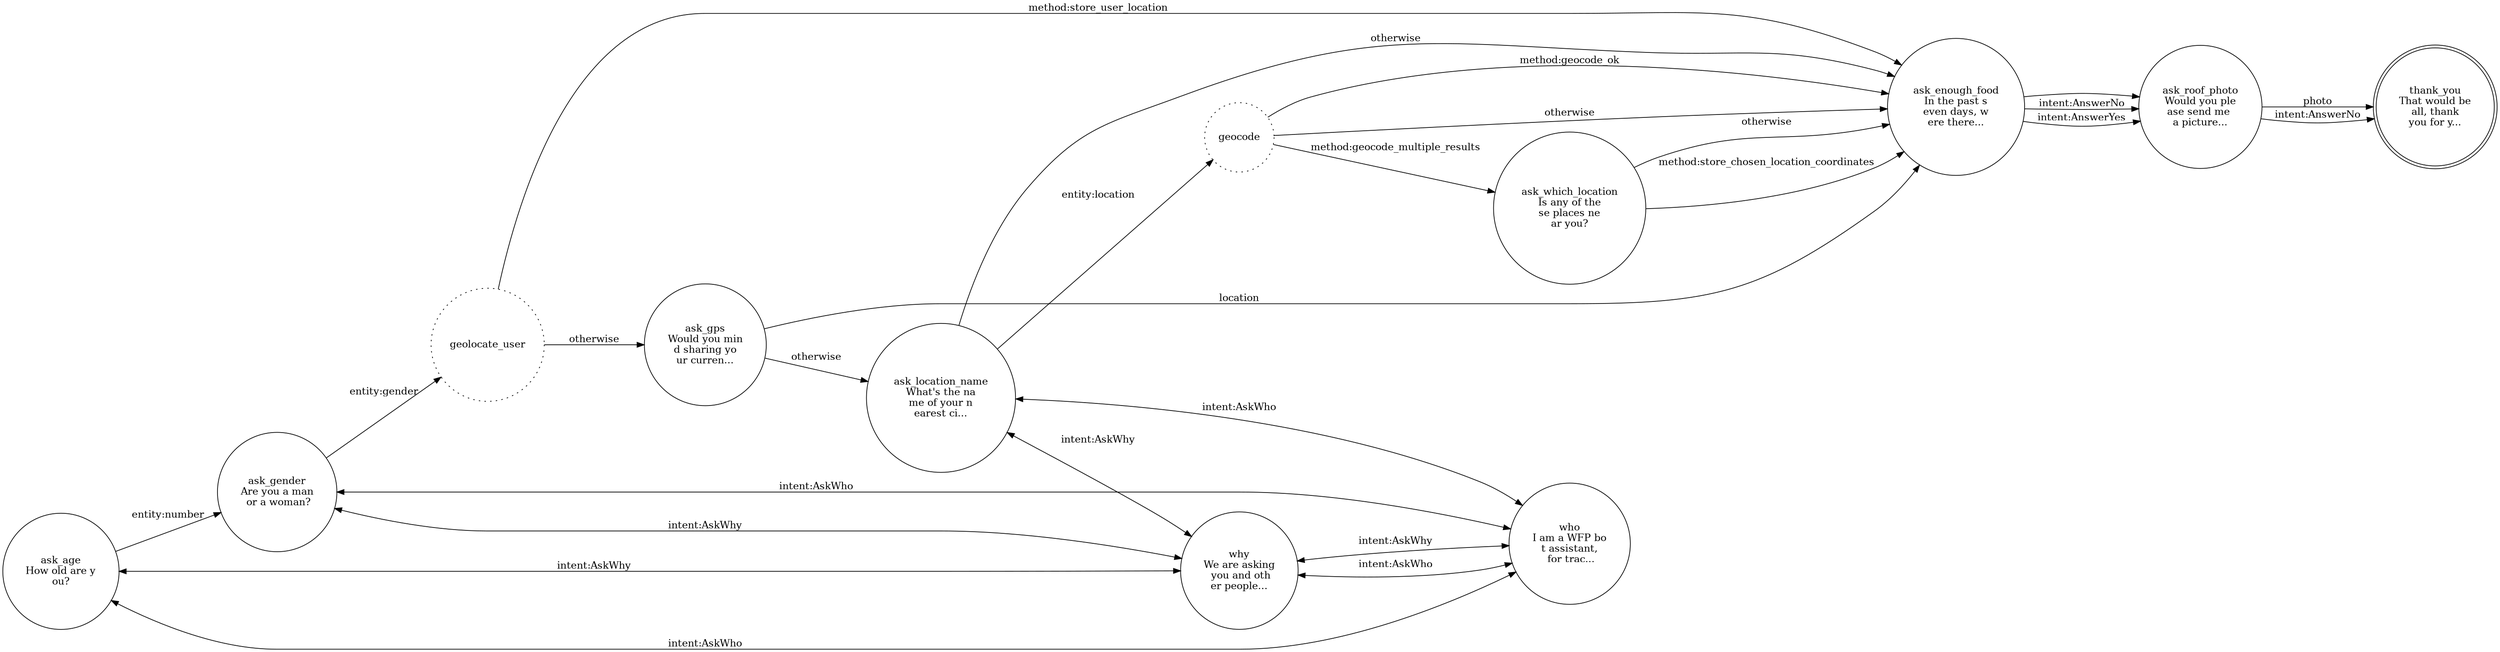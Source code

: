 digraph survey_flow {
	rankdir=LR;
	size="40";
	ask_age [ label = "ask_age
How old are y
ou?", shape = circle, style= solid ];
	ask_gender [ label = "ask_gender
Are you a man
 or a woman?
", shape = circle, style= solid ];
	geolocate_user [ label = "geolocate_user
", shape = circle, style= dotted ];
	ask_gps [ label = "ask_gps
Would you min
d sharing yo
ur curren...
", shape = circle, style= solid ];
	ask_location_name [ label = "ask_location_name
What's the na
me of your n
earest ci...
", shape = circle, style= solid ];
	geocode [ label = "geocode
", shape = circle, style= dotted ];
	ask_which_location [ label = "ask_which_location
Is any of the
se places ne
ar you?", shape = circle, style= solid ];
	ask_enough_food [ label = "ask_enough_food
In the past s
even days, w
ere there...
", shape = circle, style= solid ];
	ask_roof_photo [ label = "ask_roof_photo
Would you ple
ase send me 
a picture...
", shape = circle, style= solid ];
	thank_you [ label = "thank_you
That would be
 all, thank 
you for y...
", shape = doublecircle, style= solid ];
	why [ label = "why
We are asking
 you and oth
er people...
", shape = circle, style= solid ];
	who [ label = "who
I am a WFP bo
t assistant,
 for trac...
", shape = circle, style= solid ];
	ask_age -> ask_gender [ label = "entity:number", dir = forward ];
	ask_age -> why [ label = "intent:AskWhy", dir = both ];
	ask_age -> who [ label = "intent:AskWho", dir = both ];
	ask_gender -> geolocate_user [ label = "entity:gender", dir = forward ];
	ask_gender -> why [ label = "intent:AskWhy", dir = both ];
	ask_gender -> who [ label = "intent:AskWho", dir = both ];
	geolocate_user -> ask_enough_food [ label = "method:store_user_location", dir = forward ];
	geolocate_user -> ask_gps [ label = "otherwise", dir = forward ];
	ask_gps -> ask_enough_food [ label = "location", dir = forward ];
	ask_gps -> ask_location_name [ label = "otherwise", dir = forward ];
	ask_location_name -> geocode [ label = "entity:location", dir = forward ];
	ask_location_name -> why [ label = "intent:AskWhy", dir = both ];
	ask_location_name -> who [ label = "intent:AskWho", dir = both ];
	ask_location_name -> ask_enough_food [ label = "otherwise", dir = forward ];
	geocode -> ask_enough_food [ label = "method:geocode_ok", dir = forward ];
	geocode -> ask_which_location [ label = "method:geocode_multiple_results", dir = forward ];
	geocode -> ask_enough_food [ label = "otherwise", dir = forward ];
	ask_which_location -> ask_enough_food [ label = "method:store_chosen_location_coordinates", dir = forward ];
	ask_which_location -> ask_enough_food [ label = "otherwise", dir = forward ];
	ask_enough_food -> ask_roof_photo [ label = "", dir = forward ];
	ask_enough_food -> ask_roof_photo [ label = "intent:AnswerNo", dir = forward ];
	ask_enough_food -> ask_roof_photo [ label = "intent:AnswerYes", dir = forward ];
	ask_roof_photo -> thank_you [ label = "photo", dir = forward ];
	ask_roof_photo -> thank_you [ label = "intent:AnswerNo", dir = forward ];
	why -> who [ label = "intent:AskWho", dir = both ];
	who -> why [ label = "intent:AskWhy", dir = both ];
}
